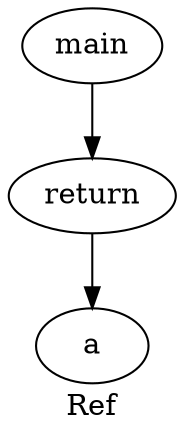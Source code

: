 digraph grafo {
  label="Ref";
  88167088652352 [ label="main" ];
  88167088652352 -> 88167088652448;
  88167088652448 [ label="return" ];
  88167088652448 -> 88167088652400;
  88167088652400 [ label="a" ];
}
